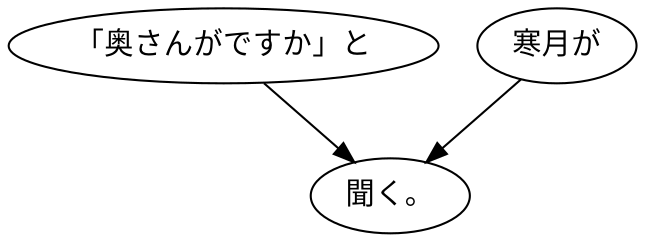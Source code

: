digraph graph1174 {
	node0 [label="「奥さんがですか」と"];
	node1 [label="寒月が"];
	node2 [label="聞く。"];
	node0 -> node2;
	node1 -> node2;
}
